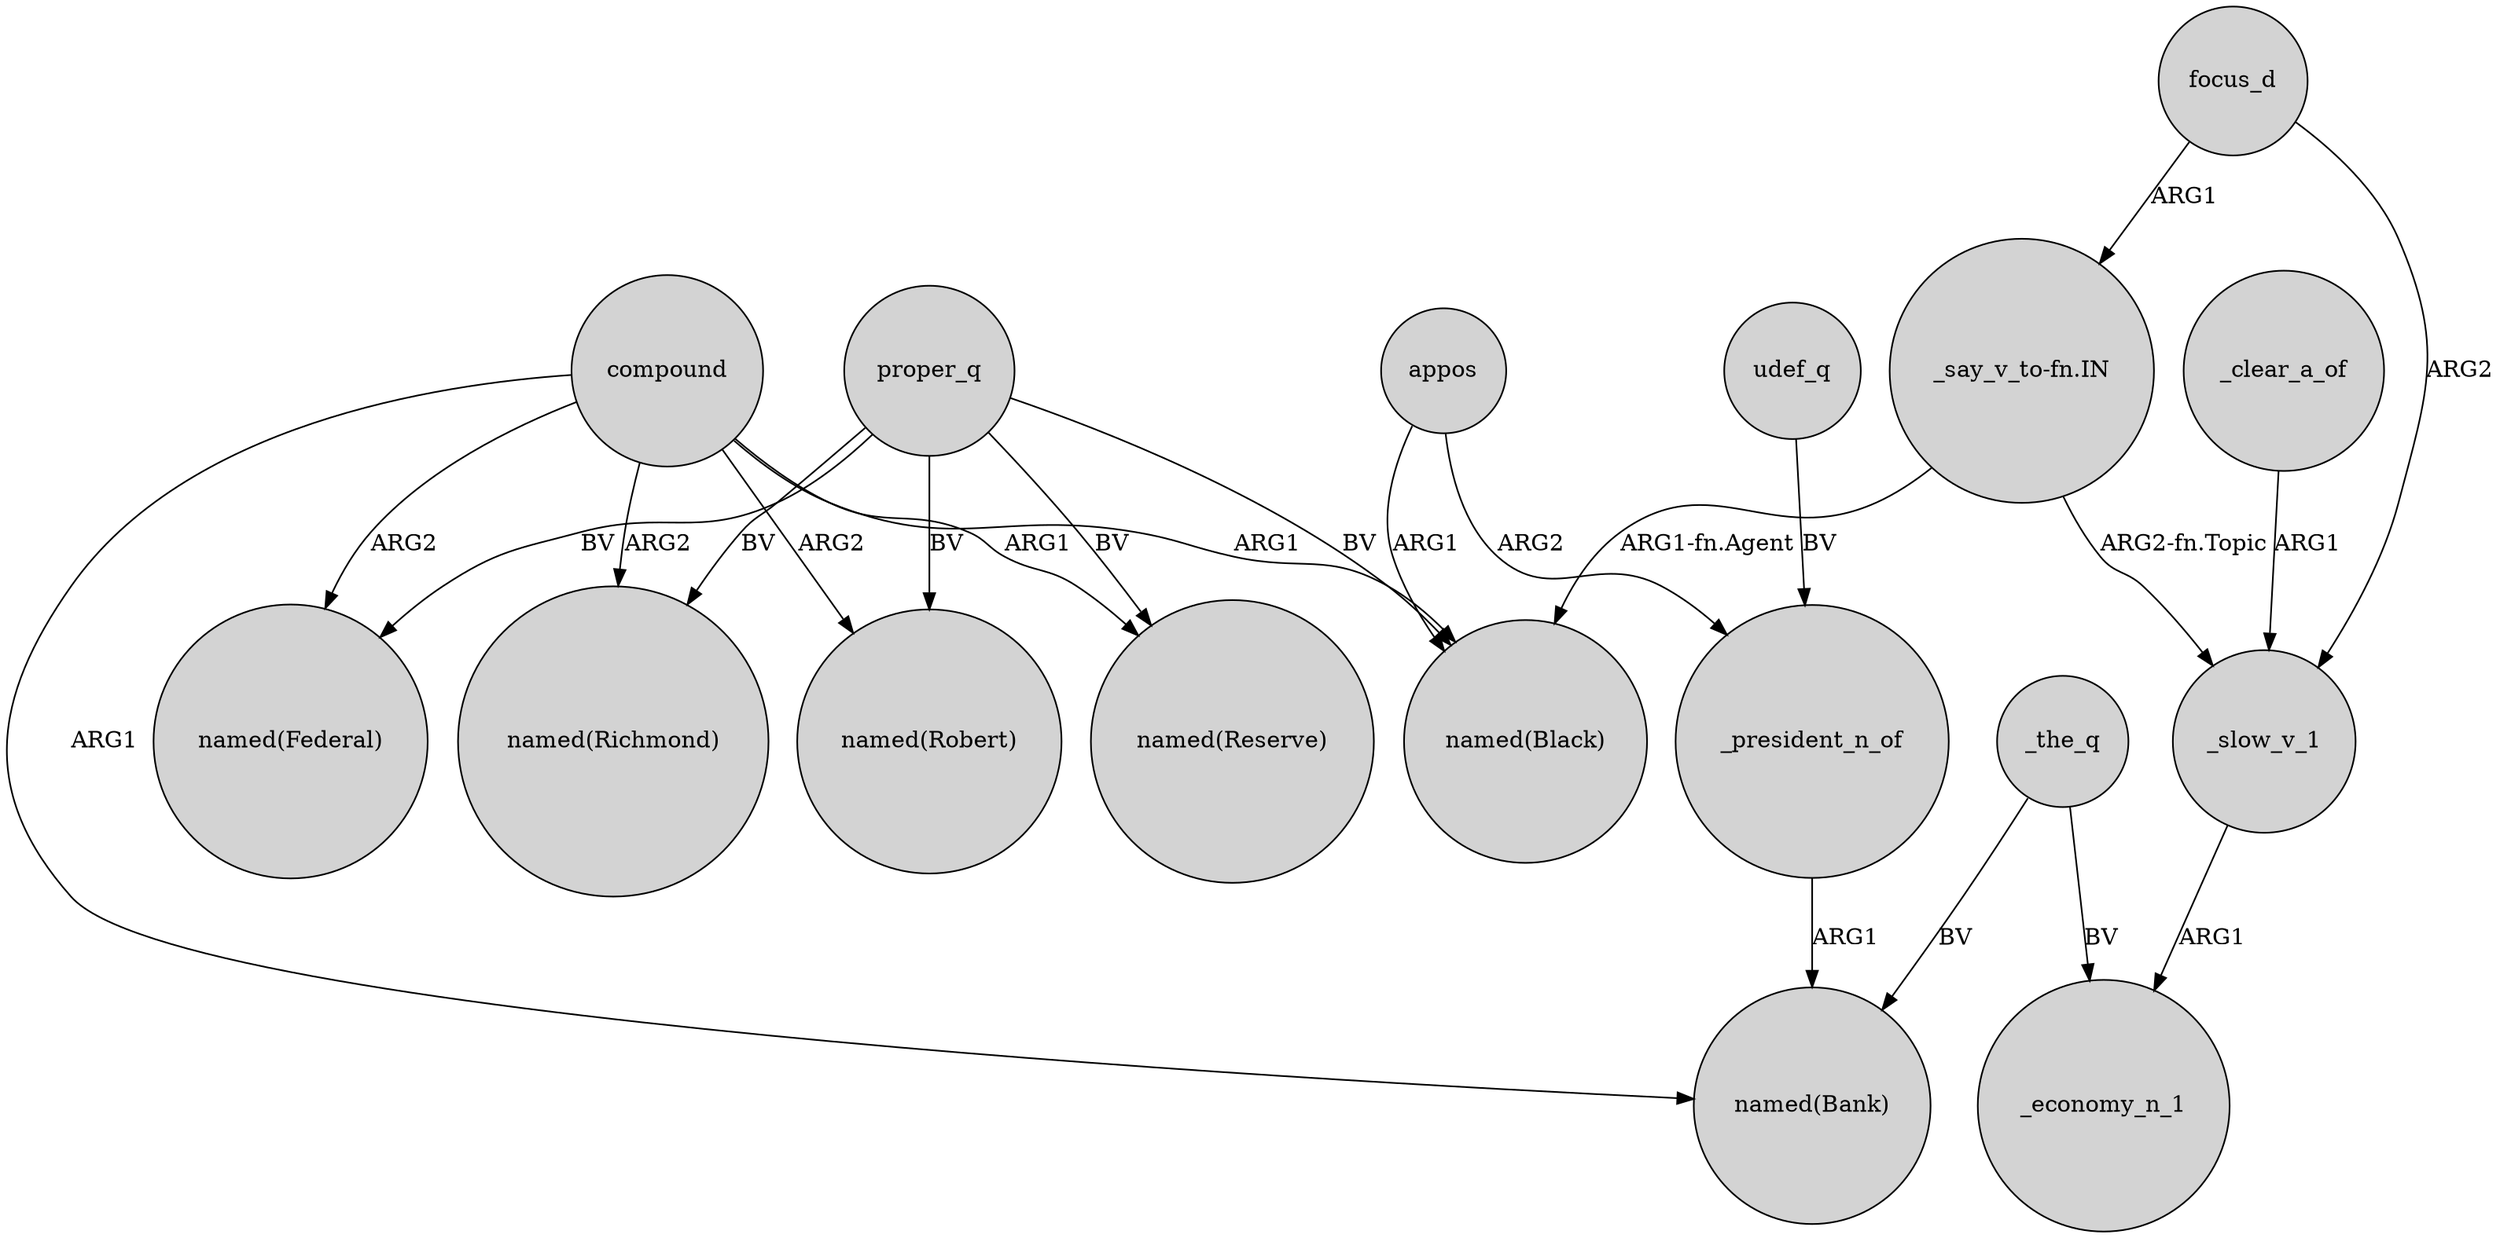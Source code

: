 digraph {
	node [shape=circle style=filled]
	compound -> "named(Reserve)" [label=ARG1]
	proper_q -> "named(Richmond)" [label=BV]
	proper_q -> "named(Reserve)" [label=BV]
	_president_n_of -> "named(Bank)" [label=ARG1]
	"_say_v_to-fn.IN" -> "named(Black)" [label="ARG1-fn.Agent"]
	_the_q -> "named(Bank)" [label=BV]
	compound -> "named(Robert)" [label=ARG2]
	_the_q -> _economy_n_1 [label=BV]
	proper_q -> "named(Black)" [label=BV]
	_clear_a_of -> _slow_v_1 [label=ARG1]
	appos -> _president_n_of [label=ARG2]
	udef_q -> _president_n_of [label=BV]
	proper_q -> "named(Robert)" [label=BV]
	compound -> "named(Black)" [label=ARG1]
	"_say_v_to-fn.IN" -> _slow_v_1 [label="ARG2-fn.Topic"]
	appos -> "named(Black)" [label=ARG1]
	proper_q -> "named(Federal)" [label=BV]
	compound -> "named(Bank)" [label=ARG1]
	focus_d -> _slow_v_1 [label=ARG2]
	compound -> "named(Federal)" [label=ARG2]
	compound -> "named(Richmond)" [label=ARG2]
	_slow_v_1 -> _economy_n_1 [label=ARG1]
	focus_d -> "_say_v_to-fn.IN" [label=ARG1]
}
